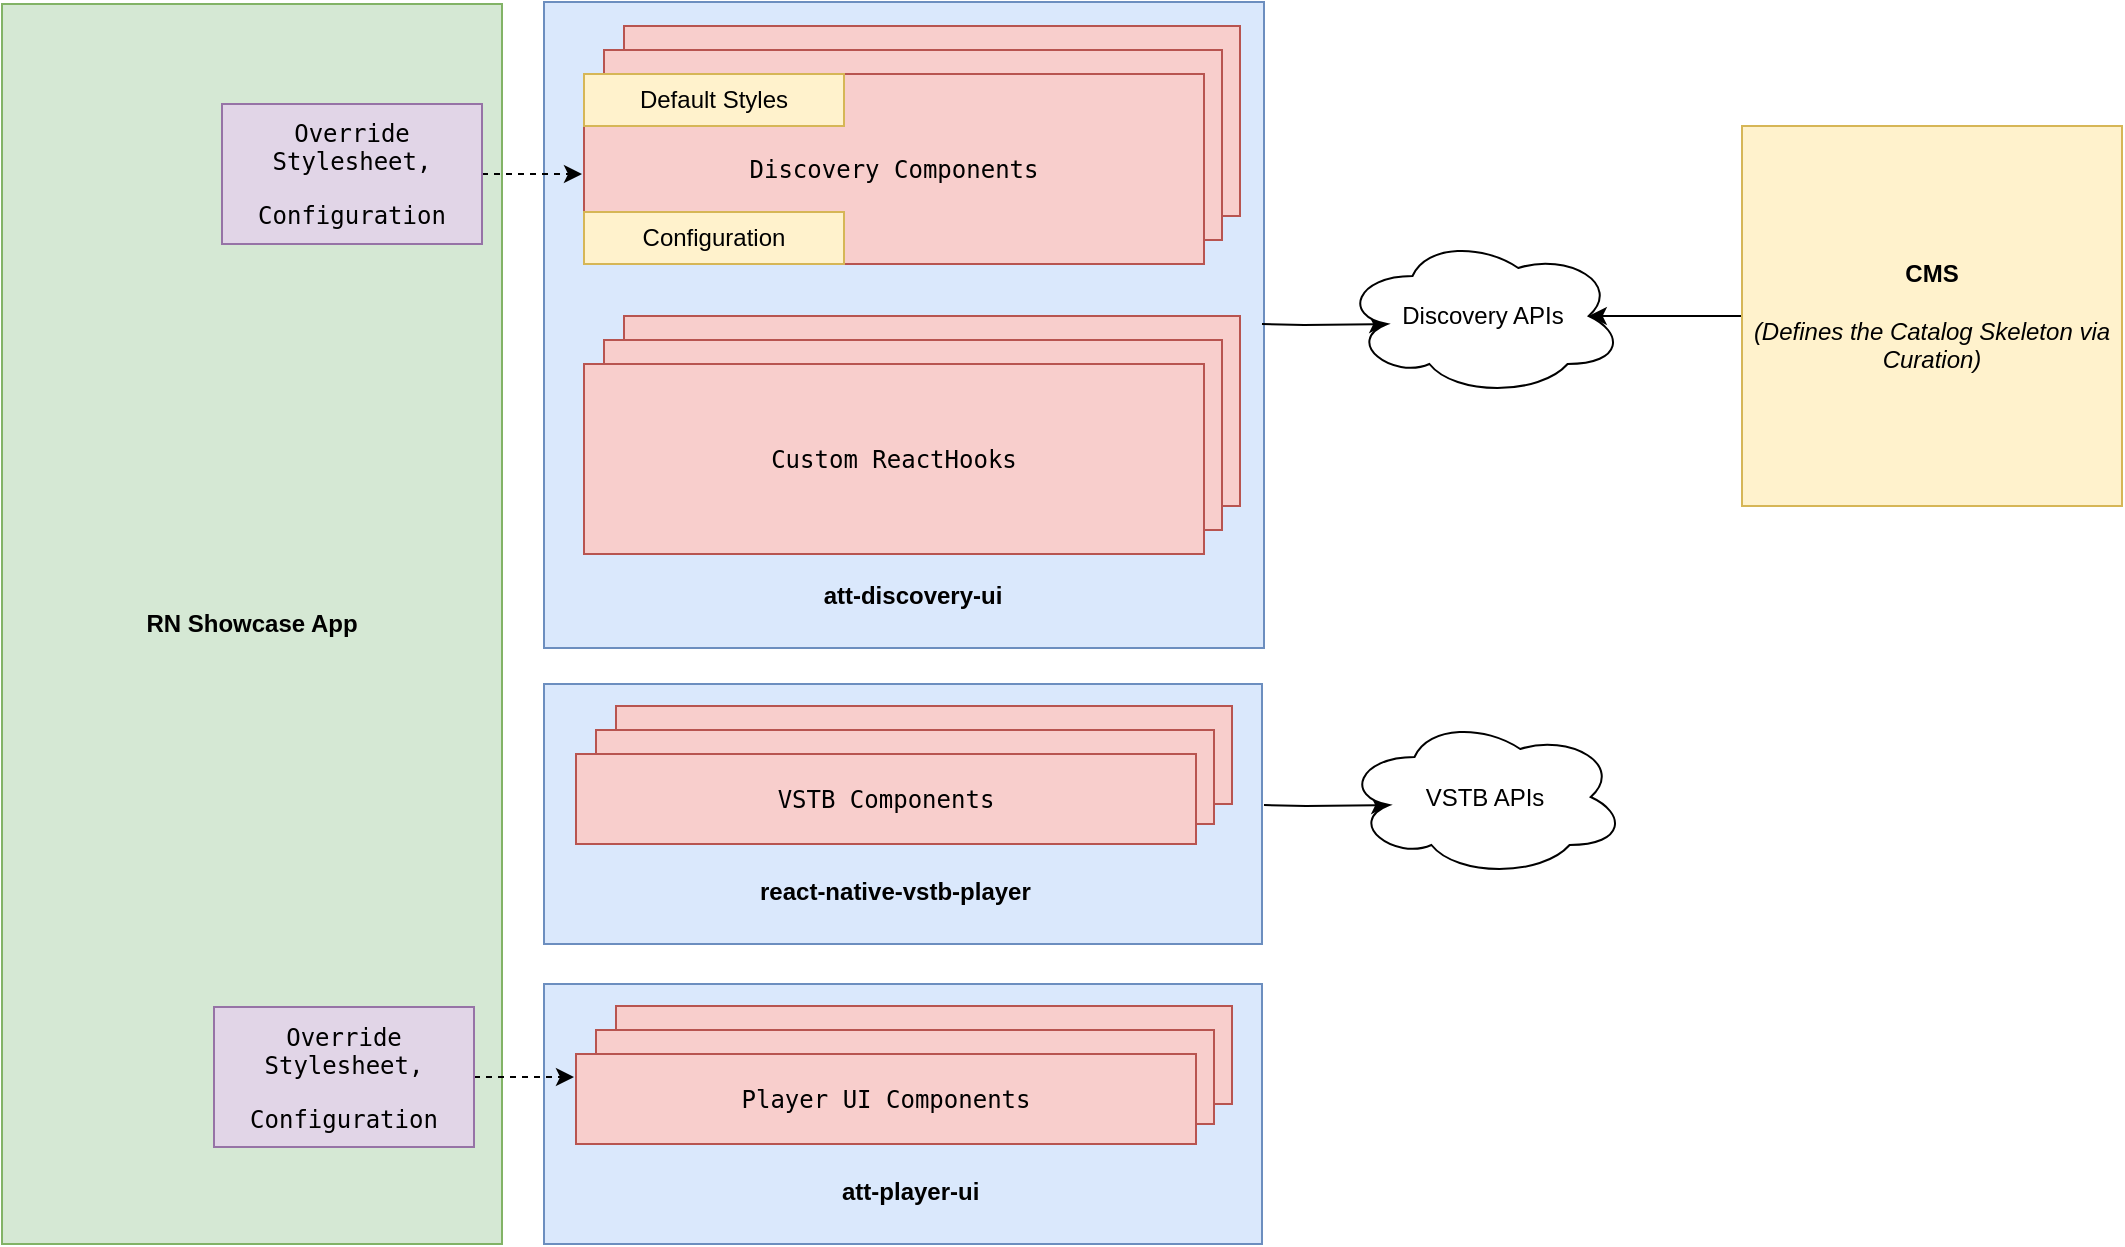 <mxfile version="11.3.0" type="device" pages="1"><diagram id="jSMG75Z0HaV1omzpB7Gf" name="Page-1"><mxGraphModel dx="946" dy="703" grid="1" gridSize="10" guides="1" tooltips="1" connect="1" arrows="1" fold="1" page="1" pageScale="1" pageWidth="827" pageHeight="1169" math="0" shadow="0"><root><mxCell id="0"/><mxCell id="1" parent="0"/><mxCell id="GEOAMQ9g9rVTzF0KJb1Q-28" value="" style="group" parent="1" vertex="1" connectable="0"><mxGeometry x="431" y="51" width="210" height="311" as="geometry"/></mxCell><mxCell id="NO-AnQ3Mi34uf1x5ZCNc-6" value="" style="rounded=0;whiteSpace=wrap;html=1;fillColor=#dae8fc;strokeColor=#6c8ebf;" vertex="1" parent="GEOAMQ9g9rVTzF0KJb1Q-28"><mxGeometry x="-150" y="-12" width="360" height="323" as="geometry"/></mxCell><mxCell id="GEOAMQ9g9rVTzF0KJb1Q-5" value="&lt;pre&gt;Discovery Components&lt;/pre&gt;" style="whiteSpace=wrap;html=1;fillColor=#f8cecc;strokeColor=#b85450;" parent="GEOAMQ9g9rVTzF0KJb1Q-28" vertex="1"><mxGeometry x="-110" width="308" height="95" as="geometry"/></mxCell><mxCell id="GEOAMQ9g9rVTzF0KJb1Q-26" value="&lt;pre&gt;Discovery Components&lt;/pre&gt;" style="whiteSpace=wrap;html=1;fillColor=#f8cecc;strokeColor=#b85450;" parent="GEOAMQ9g9rVTzF0KJb1Q-28" vertex="1"><mxGeometry x="-120" y="12" width="309" height="95" as="geometry"/></mxCell><mxCell id="GEOAMQ9g9rVTzF0KJb1Q-27" value="&lt;pre&gt;Discovery Components&lt;/pre&gt;" style="whiteSpace=wrap;html=1;fillColor=#f8cecc;strokeColor=#b85450;" parent="GEOAMQ9g9rVTzF0KJb1Q-28" vertex="1"><mxGeometry x="-130" y="24" width="310" height="95" as="geometry"/></mxCell><mxCell id="NO-AnQ3Mi34uf1x5ZCNc-4" value="Default Styles&lt;br&gt;" style="whiteSpace=wrap;html=1;fillColor=#fff2cc;strokeColor=#d6b656;" vertex="1" parent="GEOAMQ9g9rVTzF0KJb1Q-28"><mxGeometry x="-130" y="24" width="130" height="26" as="geometry"/></mxCell><mxCell id="NO-AnQ3Mi34uf1x5ZCNc-5" value="Configuration" style="whiteSpace=wrap;html=1;fillColor=#fff2cc;strokeColor=#d6b656;" vertex="1" parent="GEOAMQ9g9rVTzF0KJb1Q-28"><mxGeometry x="-130" y="93" width="130" height="26" as="geometry"/></mxCell><mxCell id="GEOAMQ9g9rVTzF0KJb1Q-19" style="edgeStyle=orthogonalEdgeStyle;rounded=0;orthogonalLoop=1;jettySize=auto;html=1;exitX=1;exitY=0.5;exitDx=0;exitDy=0;entryX=0.16;entryY=0.55;entryDx=0;entryDy=0;entryPerimeter=0;" parent="1" target="GEOAMQ9g9rVTzF0KJb1Q-17" edge="1"><mxGeometry relative="1" as="geometry"><mxPoint x="640" y="200" as="sourcePoint"/></mxGeometry></mxCell><mxCell id="GEOAMQ9g9rVTzF0KJb1Q-3" value="&lt;b&gt;RN Showcase App&lt;/b&gt;" style="rounded=0;whiteSpace=wrap;html=1;fillColor=#d5e8d4;strokeColor=#82b366;" parent="1" vertex="1"><mxGeometry x="10" y="40" width="250" height="620" as="geometry"/></mxCell><mxCell id="GEOAMQ9g9rVTzF0KJb1Q-11" value="&lt;b&gt;att-discovery-ui&lt;/b&gt;" style="text;html=1;strokeColor=none;fillColor=none;align=center;verticalAlign=middle;whiteSpace=wrap;rounded=0;" parent="1" vertex="1"><mxGeometry x="407.5" y="326" width="115" height="20" as="geometry"/></mxCell><mxCell id="GEOAMQ9g9rVTzF0KJb1Q-22" style="edgeStyle=orthogonalEdgeStyle;rounded=0;orthogonalLoop=1;jettySize=auto;html=1;exitX=1;exitY=0.5;exitDx=0;exitDy=0;entryX=0;entryY=0.5;entryDx=0;entryDy=0;dashed=1;" parent="1" source="GEOAMQ9g9rVTzF0KJb1Q-15" edge="1"><mxGeometry relative="1" as="geometry"><mxPoint x="300" y="125" as="targetPoint"/></mxGeometry></mxCell><mxCell id="GEOAMQ9g9rVTzF0KJb1Q-15" value="&lt;pre&gt;Override&lt;br&gt;Stylesheet,&lt;/pre&gt;&lt;pre&gt;Configuration&lt;/pre&gt;" style="whiteSpace=wrap;html=1;fillColor=#e1d5e7;strokeColor=#9673a6;" parent="1" vertex="1"><mxGeometry x="120" y="90" width="130" height="70" as="geometry"/></mxCell><mxCell id="GEOAMQ9g9rVTzF0KJb1Q-17" value="Discovery APIs" style="ellipse;shape=cloud;whiteSpace=wrap;html=1;" parent="1" vertex="1"><mxGeometry x="680" y="156" width="141" height="80" as="geometry"/></mxCell><mxCell id="GEOAMQ9g9rVTzF0KJb1Q-25" style="edgeStyle=orthogonalEdgeStyle;rounded=0;orthogonalLoop=1;jettySize=auto;html=1;exitX=0;exitY=0.5;exitDx=0;exitDy=0;entryX=0.875;entryY=0.5;entryDx=0;entryDy=0;entryPerimeter=0;" parent="1" source="GEOAMQ9g9rVTzF0KJb1Q-24" target="GEOAMQ9g9rVTzF0KJb1Q-17" edge="1"><mxGeometry relative="1" as="geometry"/></mxCell><mxCell id="GEOAMQ9g9rVTzF0KJb1Q-24" value="&lt;b&gt;CMS&lt;/b&gt;&lt;br&gt;&lt;br&gt;&lt;i&gt;(Defines the Catalog Skeleton via Curation)&lt;/i&gt;&lt;br&gt;" style="whiteSpace=wrap;html=1;aspect=fixed;fillColor=#fff2cc;strokeColor=#d6b656;" parent="1" vertex="1"><mxGeometry x="880" y="101" width="190" height="190" as="geometry"/></mxCell><mxCell id="GEOAMQ9g9rVTzF0KJb1Q-35" style="edgeStyle=orthogonalEdgeStyle;rounded=0;orthogonalLoop=1;jettySize=auto;html=1;exitX=0.5;exitY=1;exitDx=0;exitDy=0;" parent="1" edge="1"><mxGeometry relative="1" as="geometry"><mxPoint x="355" y="310" as="sourcePoint"/><mxPoint x="355" y="310" as="targetPoint"/></mxGeometry></mxCell><mxCell id="NO-AnQ3Mi34uf1x5ZCNc-1" value="&lt;pre&gt;Discovery Components&lt;/pre&gt;" style="whiteSpace=wrap;html=1;fillColor=#f8cecc;strokeColor=#b85450;" vertex="1" parent="1"><mxGeometry x="321" y="196" width="308" height="95" as="geometry"/></mxCell><mxCell id="NO-AnQ3Mi34uf1x5ZCNc-2" value="&lt;pre&gt;Discovery Components&lt;/pre&gt;" style="whiteSpace=wrap;html=1;fillColor=#f8cecc;strokeColor=#b85450;" vertex="1" parent="1"><mxGeometry x="311" y="208" width="309" height="95" as="geometry"/></mxCell><mxCell id="NO-AnQ3Mi34uf1x5ZCNc-3" value="&lt;pre&gt;Custom ReactHooks&lt;/pre&gt;" style="whiteSpace=wrap;html=1;fillColor=#f8cecc;strokeColor=#b85450;" vertex="1" parent="1"><mxGeometry x="301" y="220" width="310" height="95" as="geometry"/></mxCell><mxCell id="NO-AnQ3Mi34uf1x5ZCNc-7" value="" style="whiteSpace=wrap;html=1;fillColor=#dae8fc;strokeColor=#6c8ebf;" vertex="1" parent="1"><mxGeometry x="281" y="380" width="359" height="130" as="geometry"/></mxCell><mxCell id="NO-AnQ3Mi34uf1x5ZCNc-8" value="react-native-vstb-player&lt;br&gt;" style="text;html=1;fontStyle=1" vertex="1" parent="1"><mxGeometry x="386.5" y="470" width="139" height="30" as="geometry"/></mxCell><mxCell id="NO-AnQ3Mi34uf1x5ZCNc-10" value="&lt;pre&gt;Discovery Components&lt;/pre&gt;" style="whiteSpace=wrap;html=1;fillColor=#f8cecc;strokeColor=#b85450;" vertex="1" parent="1"><mxGeometry x="317" y="391" width="308" height="49" as="geometry"/></mxCell><mxCell id="NO-AnQ3Mi34uf1x5ZCNc-11" value="&lt;pre&gt;&lt;br&gt;&lt;/pre&gt;" style="whiteSpace=wrap;html=1;fillColor=#f8cecc;strokeColor=#b85450;" vertex="1" parent="1"><mxGeometry x="307" y="403" width="309" height="47" as="geometry"/></mxCell><mxCell id="NO-AnQ3Mi34uf1x5ZCNc-12" value="&lt;pre&gt;VSTB Components&lt;/pre&gt;" style="whiteSpace=wrap;html=1;fillColor=#f8cecc;strokeColor=#b85450;" vertex="1" parent="1"><mxGeometry x="297" y="415" width="310" height="45" as="geometry"/></mxCell><mxCell id="NO-AnQ3Mi34uf1x5ZCNc-14" value="" style="whiteSpace=wrap;html=1;fillColor=#dae8fc;strokeColor=#6c8ebf;" vertex="1" parent="1"><mxGeometry x="281" y="530" width="359" height="130" as="geometry"/></mxCell><mxCell id="NO-AnQ3Mi34uf1x5ZCNc-15" value="att-player-ui" style="text;html=1;fontStyle=1" vertex="1" parent="1"><mxGeometry x="428" y="620" width="74" height="30" as="geometry"/></mxCell><mxCell id="NO-AnQ3Mi34uf1x5ZCNc-16" value="&lt;pre&gt;Discovery Components&lt;/pre&gt;" style="whiteSpace=wrap;html=1;fillColor=#f8cecc;strokeColor=#b85450;" vertex="1" parent="1"><mxGeometry x="317" y="541" width="308" height="49" as="geometry"/></mxCell><mxCell id="NO-AnQ3Mi34uf1x5ZCNc-17" value="&lt;pre&gt;&lt;br&gt;&lt;/pre&gt;" style="whiteSpace=wrap;html=1;fillColor=#f8cecc;strokeColor=#b85450;" vertex="1" parent="1"><mxGeometry x="307" y="553" width="309" height="47" as="geometry"/></mxCell><mxCell id="NO-AnQ3Mi34uf1x5ZCNc-18" value="&lt;pre&gt;Player UI Components&lt;/pre&gt;" style="whiteSpace=wrap;html=1;fillColor=#f8cecc;strokeColor=#b85450;" vertex="1" parent="1"><mxGeometry x="297" y="565" width="310" height="45" as="geometry"/></mxCell><mxCell id="NO-AnQ3Mi34uf1x5ZCNc-19" style="edgeStyle=orthogonalEdgeStyle;rounded=0;orthogonalLoop=1;jettySize=auto;html=1;exitX=1;exitY=0.5;exitDx=0;exitDy=0;entryX=0;entryY=0.5;entryDx=0;entryDy=0;dashed=1;" edge="1" parent="1" source="NO-AnQ3Mi34uf1x5ZCNc-20"><mxGeometry relative="1" as="geometry"><mxPoint x="296" y="576.5" as="targetPoint"/></mxGeometry></mxCell><mxCell id="NO-AnQ3Mi34uf1x5ZCNc-20" value="&lt;pre&gt;Override&lt;br&gt;Stylesheet,&lt;/pre&gt;&lt;pre&gt;Configuration&lt;/pre&gt;" style="whiteSpace=wrap;html=1;fillColor=#e1d5e7;strokeColor=#9673a6;" vertex="1" parent="1"><mxGeometry x="116" y="541.5" width="130" height="70" as="geometry"/></mxCell><mxCell id="NO-AnQ3Mi34uf1x5ZCNc-21" style="edgeStyle=orthogonalEdgeStyle;rounded=0;orthogonalLoop=1;jettySize=auto;html=1;exitX=1;exitY=0.5;exitDx=0;exitDy=0;entryX=0.16;entryY=0.55;entryDx=0;entryDy=0;entryPerimeter=0;" edge="1" parent="1" target="NO-AnQ3Mi34uf1x5ZCNc-22"><mxGeometry relative="1" as="geometry"><mxPoint x="641" y="440.5" as="sourcePoint"/></mxGeometry></mxCell><mxCell id="NO-AnQ3Mi34uf1x5ZCNc-22" value="VSTB APIs" style="ellipse;shape=cloud;whiteSpace=wrap;html=1;" vertex="1" parent="1"><mxGeometry x="681" y="396.5" width="141" height="80" as="geometry"/></mxCell></root></mxGraphModel></diagram></mxfile>